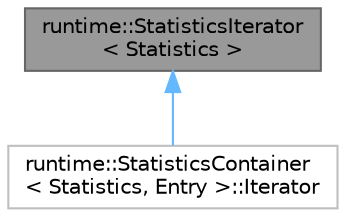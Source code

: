 digraph "runtime::StatisticsIterator&lt; Statistics &gt;"
{
 // LATEX_PDF_SIZE
  bgcolor="transparent";
  edge [fontname=Helvetica,fontsize=10,labelfontname=Helvetica,labelfontsize=10];
  node [fontname=Helvetica,fontsize=10,shape=box,height=0.2,width=0.4];
  Node1 [id="Node000001",label="runtime::StatisticsIterator\l\< Statistics \>",height=0.2,width=0.4,color="gray40", fillcolor="grey60", style="filled", fontcolor="black",tooltip=" "];
  Node1 -> Node2 [id="edge1_Node000001_Node000002",dir="back",color="steelblue1",style="solid",tooltip=" "];
  Node2 [id="Node000002",label="runtime::StatisticsContainer\l\< Statistics, Entry \>::Iterator",height=0.2,width=0.4,color="grey75", fillcolor="white", style="filled",URL="$d8/d15/classruntime_1_1StatisticsContainer_1_1Iterator.html",tooltip=" "];
}
